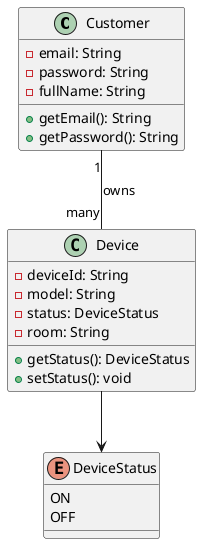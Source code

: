 @startuml

    class Customer {
        -email: String
        -password: String
        -fullName: String
        +getEmail(): String
        +getPassword(): String
    }

    class Device {
        -deviceId: String
        -model: String
        -status: DeviceStatus
        -room: String
        +getStatus(): DeviceStatus
        +setStatus(): void
    }

    enum DeviceStatus {
    ON
    OFF
    }

    Customer "1" -- "many" Device : owns
    Device --> DeviceStatus

@enduml
